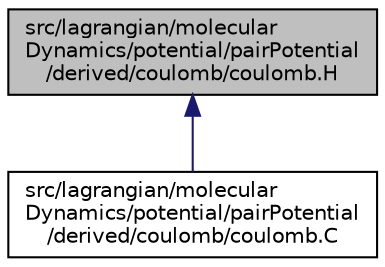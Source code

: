 digraph "src/lagrangian/molecularDynamics/potential/pairPotential/derived/coulomb/coulomb.H"
{
  bgcolor="transparent";
  edge [fontname="Helvetica",fontsize="10",labelfontname="Helvetica",labelfontsize="10"];
  node [fontname="Helvetica",fontsize="10",shape=record];
  Node112 [label="src/lagrangian/molecular\lDynamics/potential/pairPotential\l/derived/coulomb/coulomb.H",height=0.2,width=0.4,color="black", fillcolor="grey75", style="filled", fontcolor="black"];
  Node112 -> Node113 [dir="back",color="midnightblue",fontsize="10",style="solid",fontname="Helvetica"];
  Node113 [label="src/lagrangian/molecular\lDynamics/potential/pairPotential\l/derived/coulomb/coulomb.C",height=0.2,width=0.4,color="black",URL="$a07220.html"];
}
